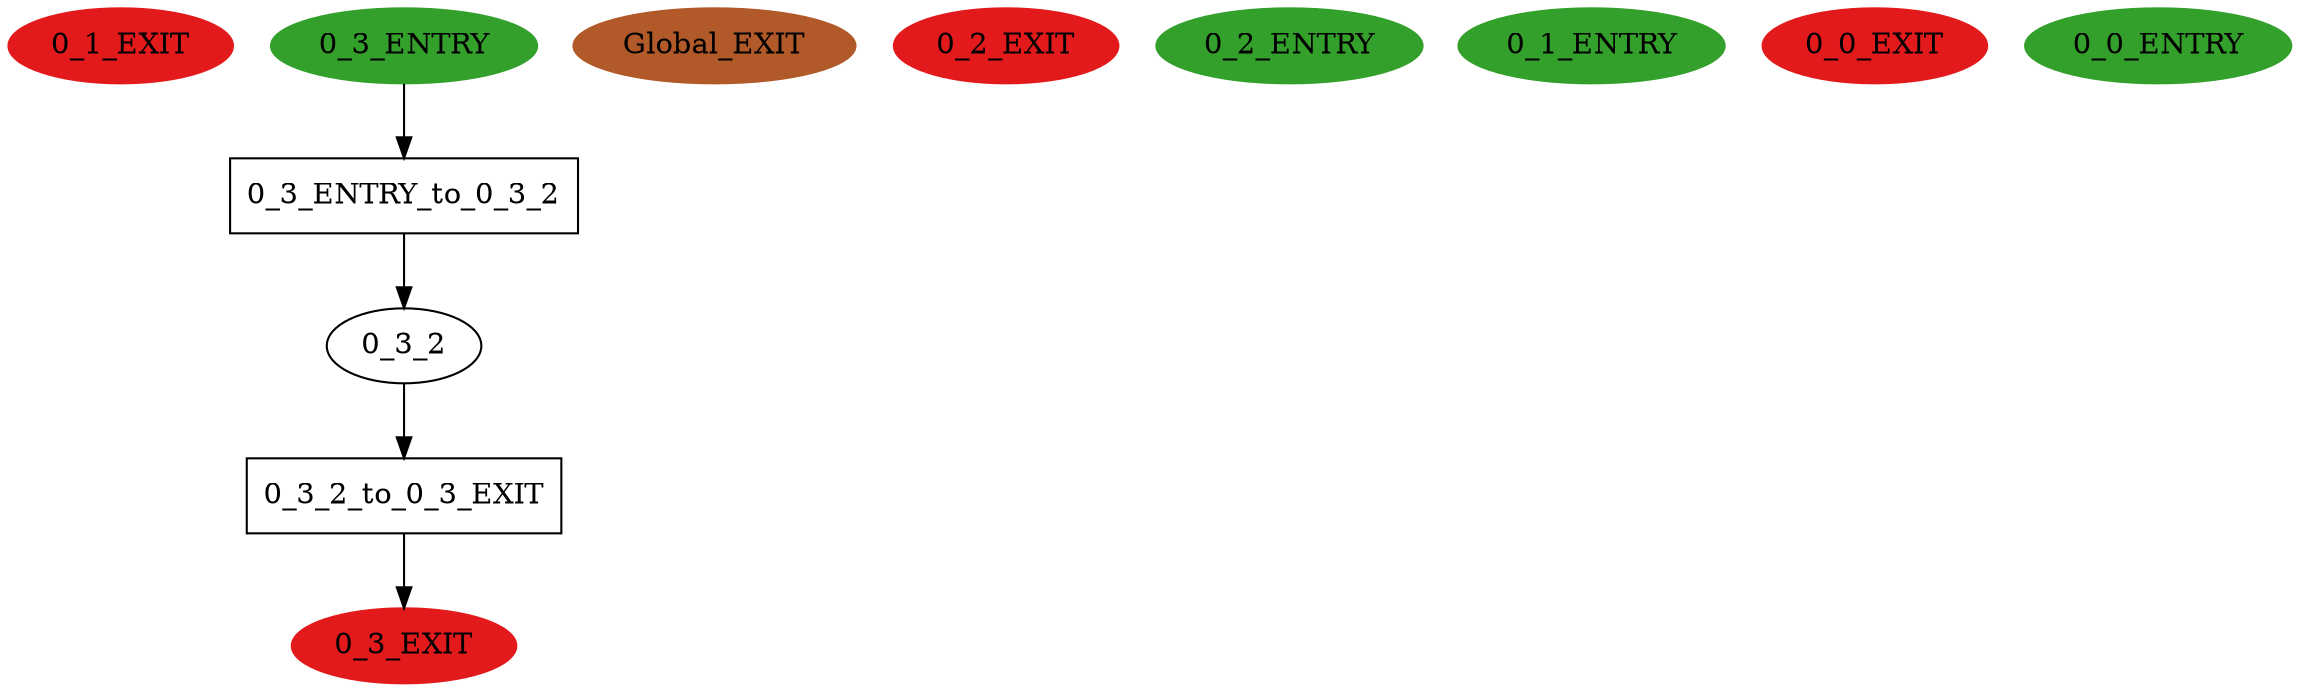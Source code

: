 digraph model { 
compound=true; 
node  [style="filled", colorscheme="paired12"];  "0_1_EXIT" [shape=ellipse, color=6, style=filled];
  "0_3_EXIT" [shape=ellipse, color=6, style=filled];
  "0_3_ENTRY" [shape=ellipse, color=4, style=filled];
  "Global_EXIT" [shape=ellipse, color=12, style=filled];
  "0_3_2" [shape=ellipse, style=""];
  "0_2_EXIT" [shape=ellipse, color=6, style=filled];
  "0_2_ENTRY" [shape=ellipse, color=4, style=filled];
  "0_1_ENTRY" [shape=ellipse, color=4, style=filled];
  "0_0_EXIT" [shape=ellipse, color=6, style=filled];
  "0_0_ENTRY" [shape=ellipse, color=4, style=filled];
  "0_3_ENTRY_to_0_3_2" [shape=box, style=""];
  "0_3_ENTRY_to_0_3_2" [label="0_3_ENTRY_to_0_3_2\n"];
  "0_3_2_to_0_3_EXIT" [shape=box, style=""];
  "0_3_2_to_0_3_EXIT" [label="0_3_2_to_0_3_EXIT\n"];
  "0_3_2" -> "0_3_2_to_0_3_EXIT" [label="", arrowhead="normal"];
  "0_3_ENTRY_to_0_3_2" -> "0_3_2" [label="", arrowhead="normal"];
  "0_3_2_to_0_3_EXIT" -> "0_3_EXIT" [label="", arrowhead="normal"];
  "0_3_ENTRY" -> "0_3_ENTRY_to_0_3_2" [label="", arrowhead="normal"];
}
